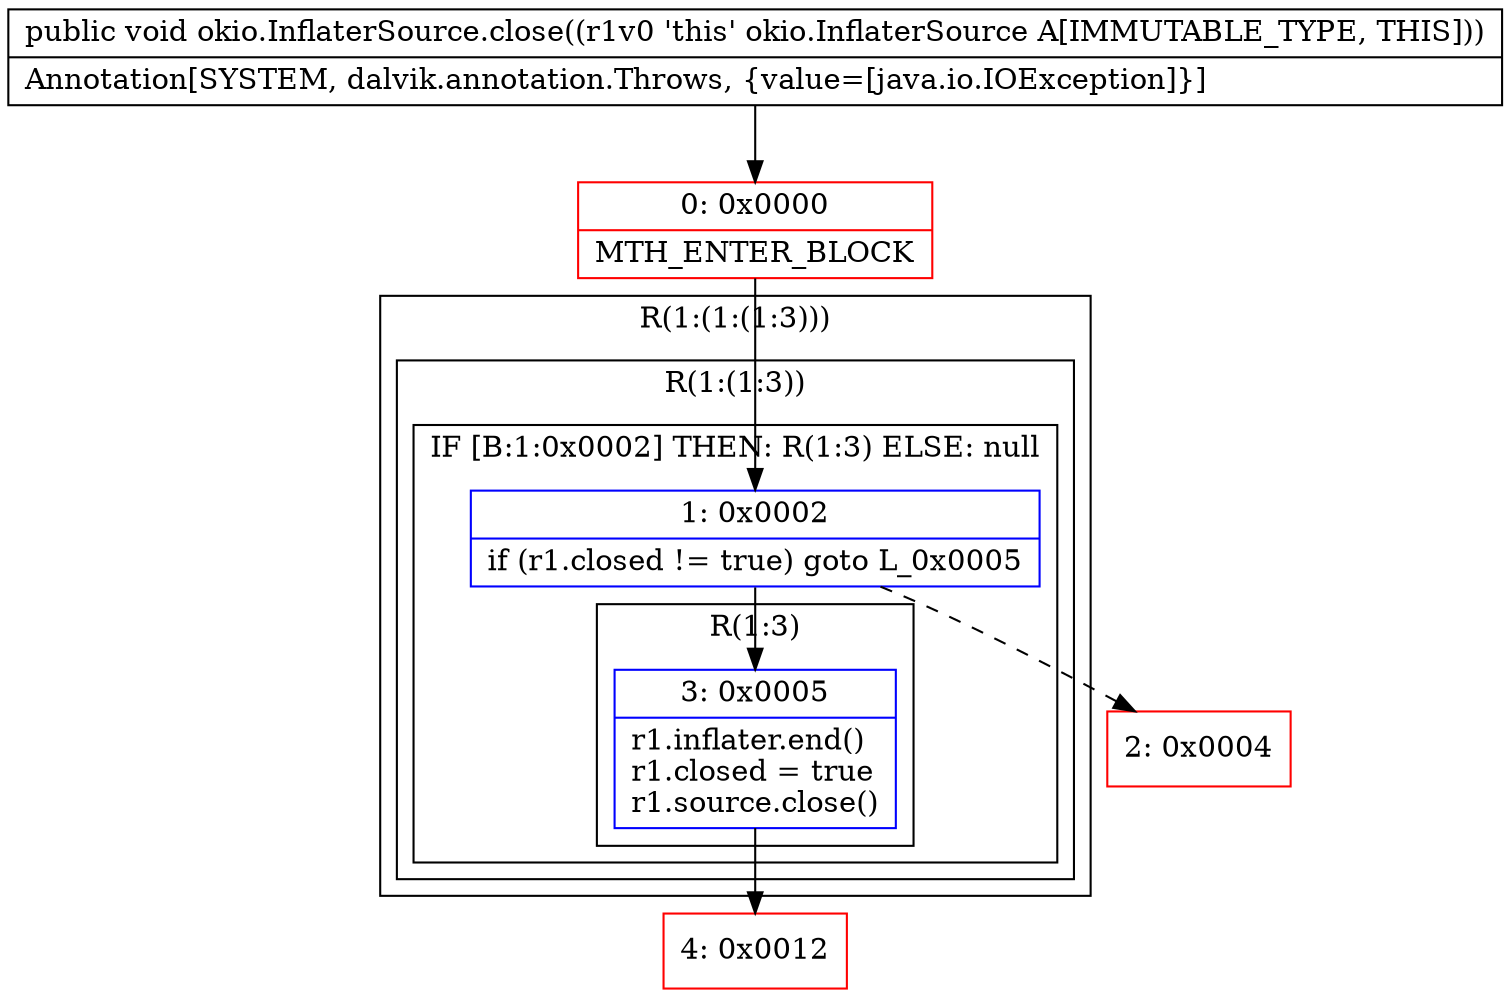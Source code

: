 digraph "CFG forokio.InflaterSource.close()V" {
subgraph cluster_Region_1546663015 {
label = "R(1:(1:(1:3)))";
node [shape=record,color=blue];
subgraph cluster_Region_1808551586 {
label = "R(1:(1:3))";
node [shape=record,color=blue];
subgraph cluster_IfRegion_1193907859 {
label = "IF [B:1:0x0002] THEN: R(1:3) ELSE: null";
node [shape=record,color=blue];
Node_1 [shape=record,label="{1\:\ 0x0002|if (r1.closed != true) goto L_0x0005\l}"];
subgraph cluster_Region_1123453695 {
label = "R(1:3)";
node [shape=record,color=blue];
Node_3 [shape=record,label="{3\:\ 0x0005|r1.inflater.end()\lr1.closed = true\lr1.source.close()\l}"];
}
}
}
}
Node_0 [shape=record,color=red,label="{0\:\ 0x0000|MTH_ENTER_BLOCK\l}"];
Node_2 [shape=record,color=red,label="{2\:\ 0x0004}"];
Node_4 [shape=record,color=red,label="{4\:\ 0x0012}"];
MethodNode[shape=record,label="{public void okio.InflaterSource.close((r1v0 'this' okio.InflaterSource A[IMMUTABLE_TYPE, THIS]))  | Annotation[SYSTEM, dalvik.annotation.Throws, \{value=[java.io.IOException]\}]\l}"];
MethodNode -> Node_0;
Node_1 -> Node_2[style=dashed];
Node_1 -> Node_3;
Node_3 -> Node_4;
Node_0 -> Node_1;
}

